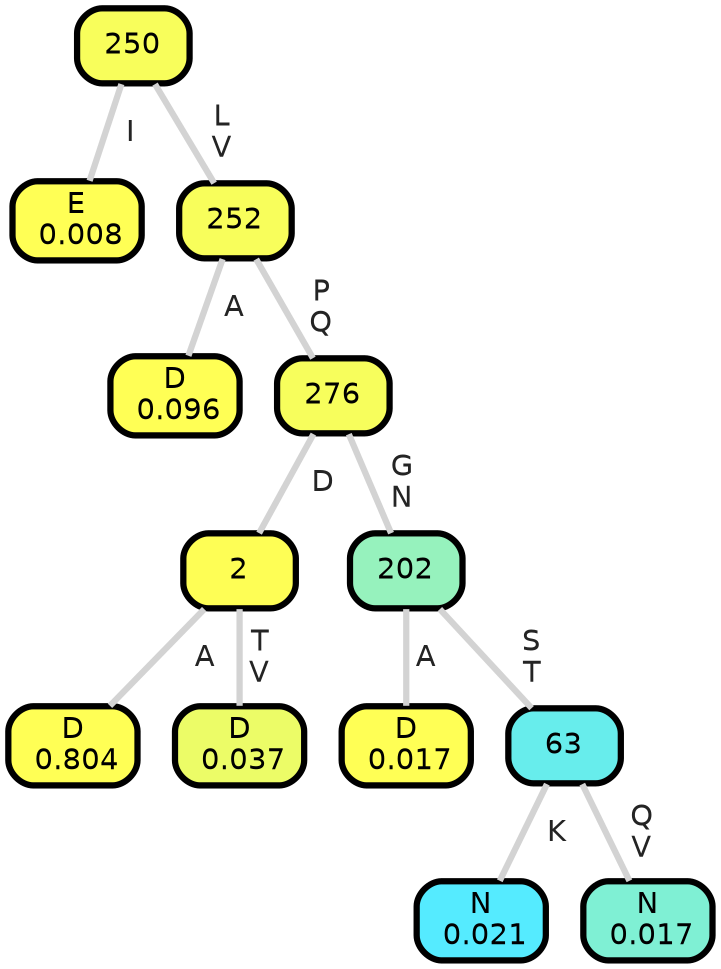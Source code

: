 graph Tree {
node [shape=box, style="filled, rounded",color="black",penwidth="3",fontcolor="black",                 fontname=helvetica] ;
graph [ranksep="0 equally", splines=straight,                 bgcolor=transparent, dpi=200] ;
edge [fontname=helvetica, fontweight=bold,fontcolor=grey14,color=lightgray] ;
0 [label="E
 0.008", fillcolor="#ffff55"] ;
1 [label="250", fillcolor="#f8fe5b"] ;
2 [label="D
 0.096", fillcolor="#ffff55"] ;
3 [label="252", fillcolor="#f8fe5b"] ;
4 [label="D
 0.804", fillcolor="#ffff55"] ;
5 [label="2", fillcolor="#fefe55"] ;
6 [label="D
 0.037", fillcolor="#ecfc67"] ;
7 [label="276", fillcolor="#f7fe5c"] ;
8 [label="D
 0.017", fillcolor="#ffff55"] ;
9 [label="202", fillcolor="#96f2bd"] ;
10 [label="N
 0.021", fillcolor="#55ebff"] ;
11 [label="63", fillcolor="#67edec"] ;
12 [label="N
 0.017", fillcolor="#7ff0d4"] ;
1 -- 0 [label=" I",penwidth=3] ;
1 -- 3 [label=" L\n V",penwidth=3] ;
3 -- 2 [label=" A",penwidth=3] ;
3 -- 7 [label=" P\n Q",penwidth=3] ;
5 -- 4 [label=" A",penwidth=3] ;
5 -- 6 [label=" T\n V",penwidth=3] ;
7 -- 5 [label=" D",penwidth=3] ;
7 -- 9 [label=" G\n N",penwidth=3] ;
9 -- 8 [label=" A",penwidth=3] ;
9 -- 11 [label=" S\n T",penwidth=3] ;
11 -- 10 [label=" K",penwidth=3] ;
11 -- 12 [label=" Q\n V",penwidth=3] ;
{rank = same;}}
